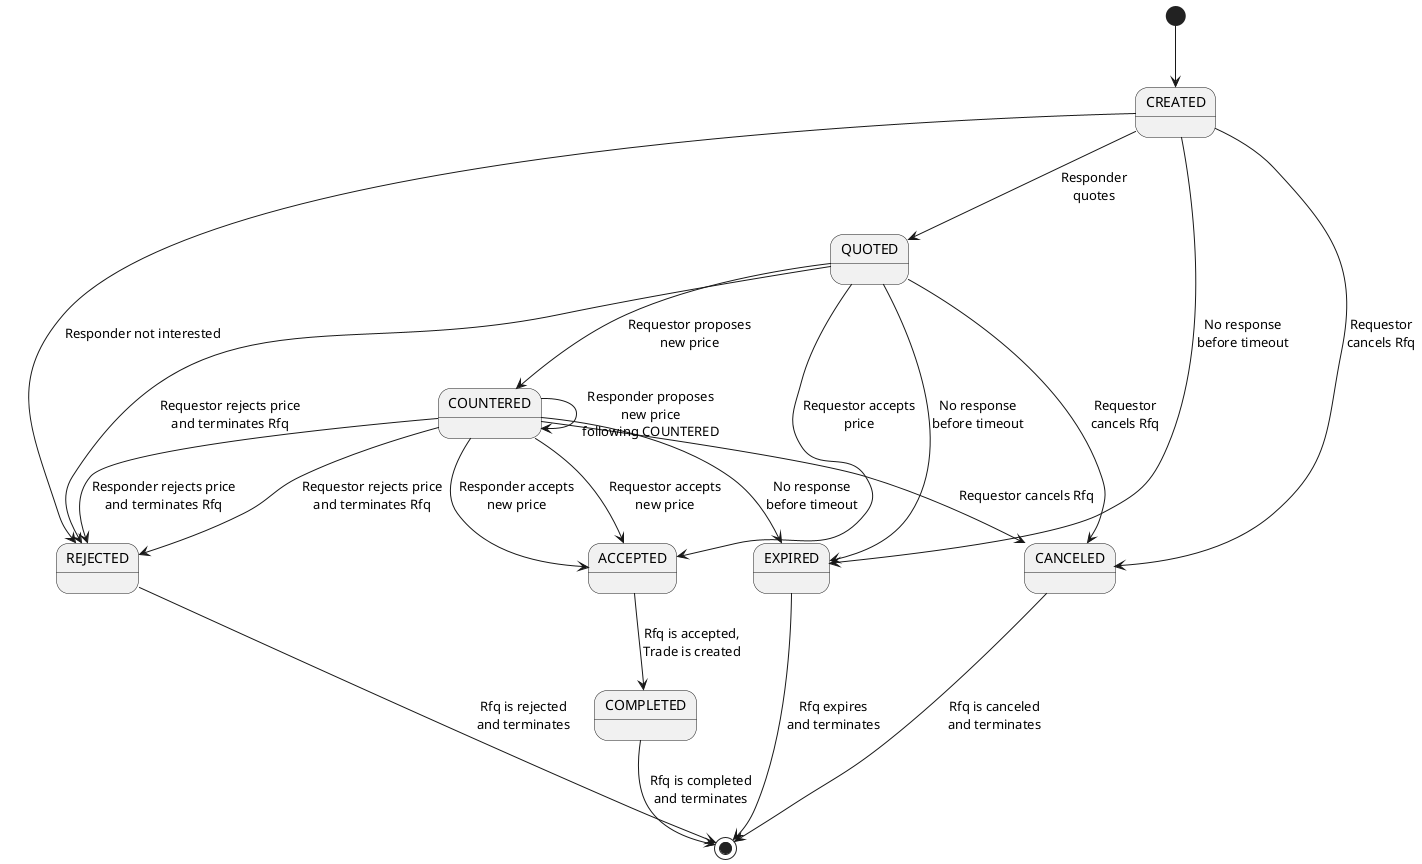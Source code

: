 @startuml
[*] --> CREATED

CREATED -> REJECTED : Responder not interested
CREATED --> QUOTED : Responder\nquotes
CREATED --> EXPIRED : No response\nbefore timeout

QUOTED --> COUNTERED : Requestor proposes\nnew price
QUOTED --> ACCEPTED : Requestor accepts\nprice
QUOTED --> REJECTED : Requestor rejects price\nand terminates Rfq
QUOTED --> EXPIRED : No response\nbefore timeout

CREATED --> CANCELED : Requestor\ncancels Rfq
QUOTED --> CANCELED : Requestor\ncancels Rfq
COUNTERED --> EXPIRED :  No response\nbefore timeout
COUNTERED --> CANCELED :  Requestor cancels Rfq
COUNTERED --> COUNTERED : Responder proposes\nnew price\nfollowing COUNTERED
COUNTERED --> ACCEPTED : Requestor accepts\nnew price
COUNTERED --> ACCEPTED : Responder accepts\nnew price
COUNTERED --> REJECTED : Requestor rejects price\nand terminates Rfq
COUNTERED --> REJECTED : Responder rejects price\nand terminates Rfq

ACCEPTED --> COMPLETED : Rfq is accepted,\nTrade is created

REJECTED --> [*] : Rfq is rejected\nand terminates
COMPLETED --> [*] : Rfq is completed\nand terminates
CANCELED --> [*] : Rfq is canceled\nand terminates
EXPIRED --> [*] : Rfq expires\nand terminates

@enduml
